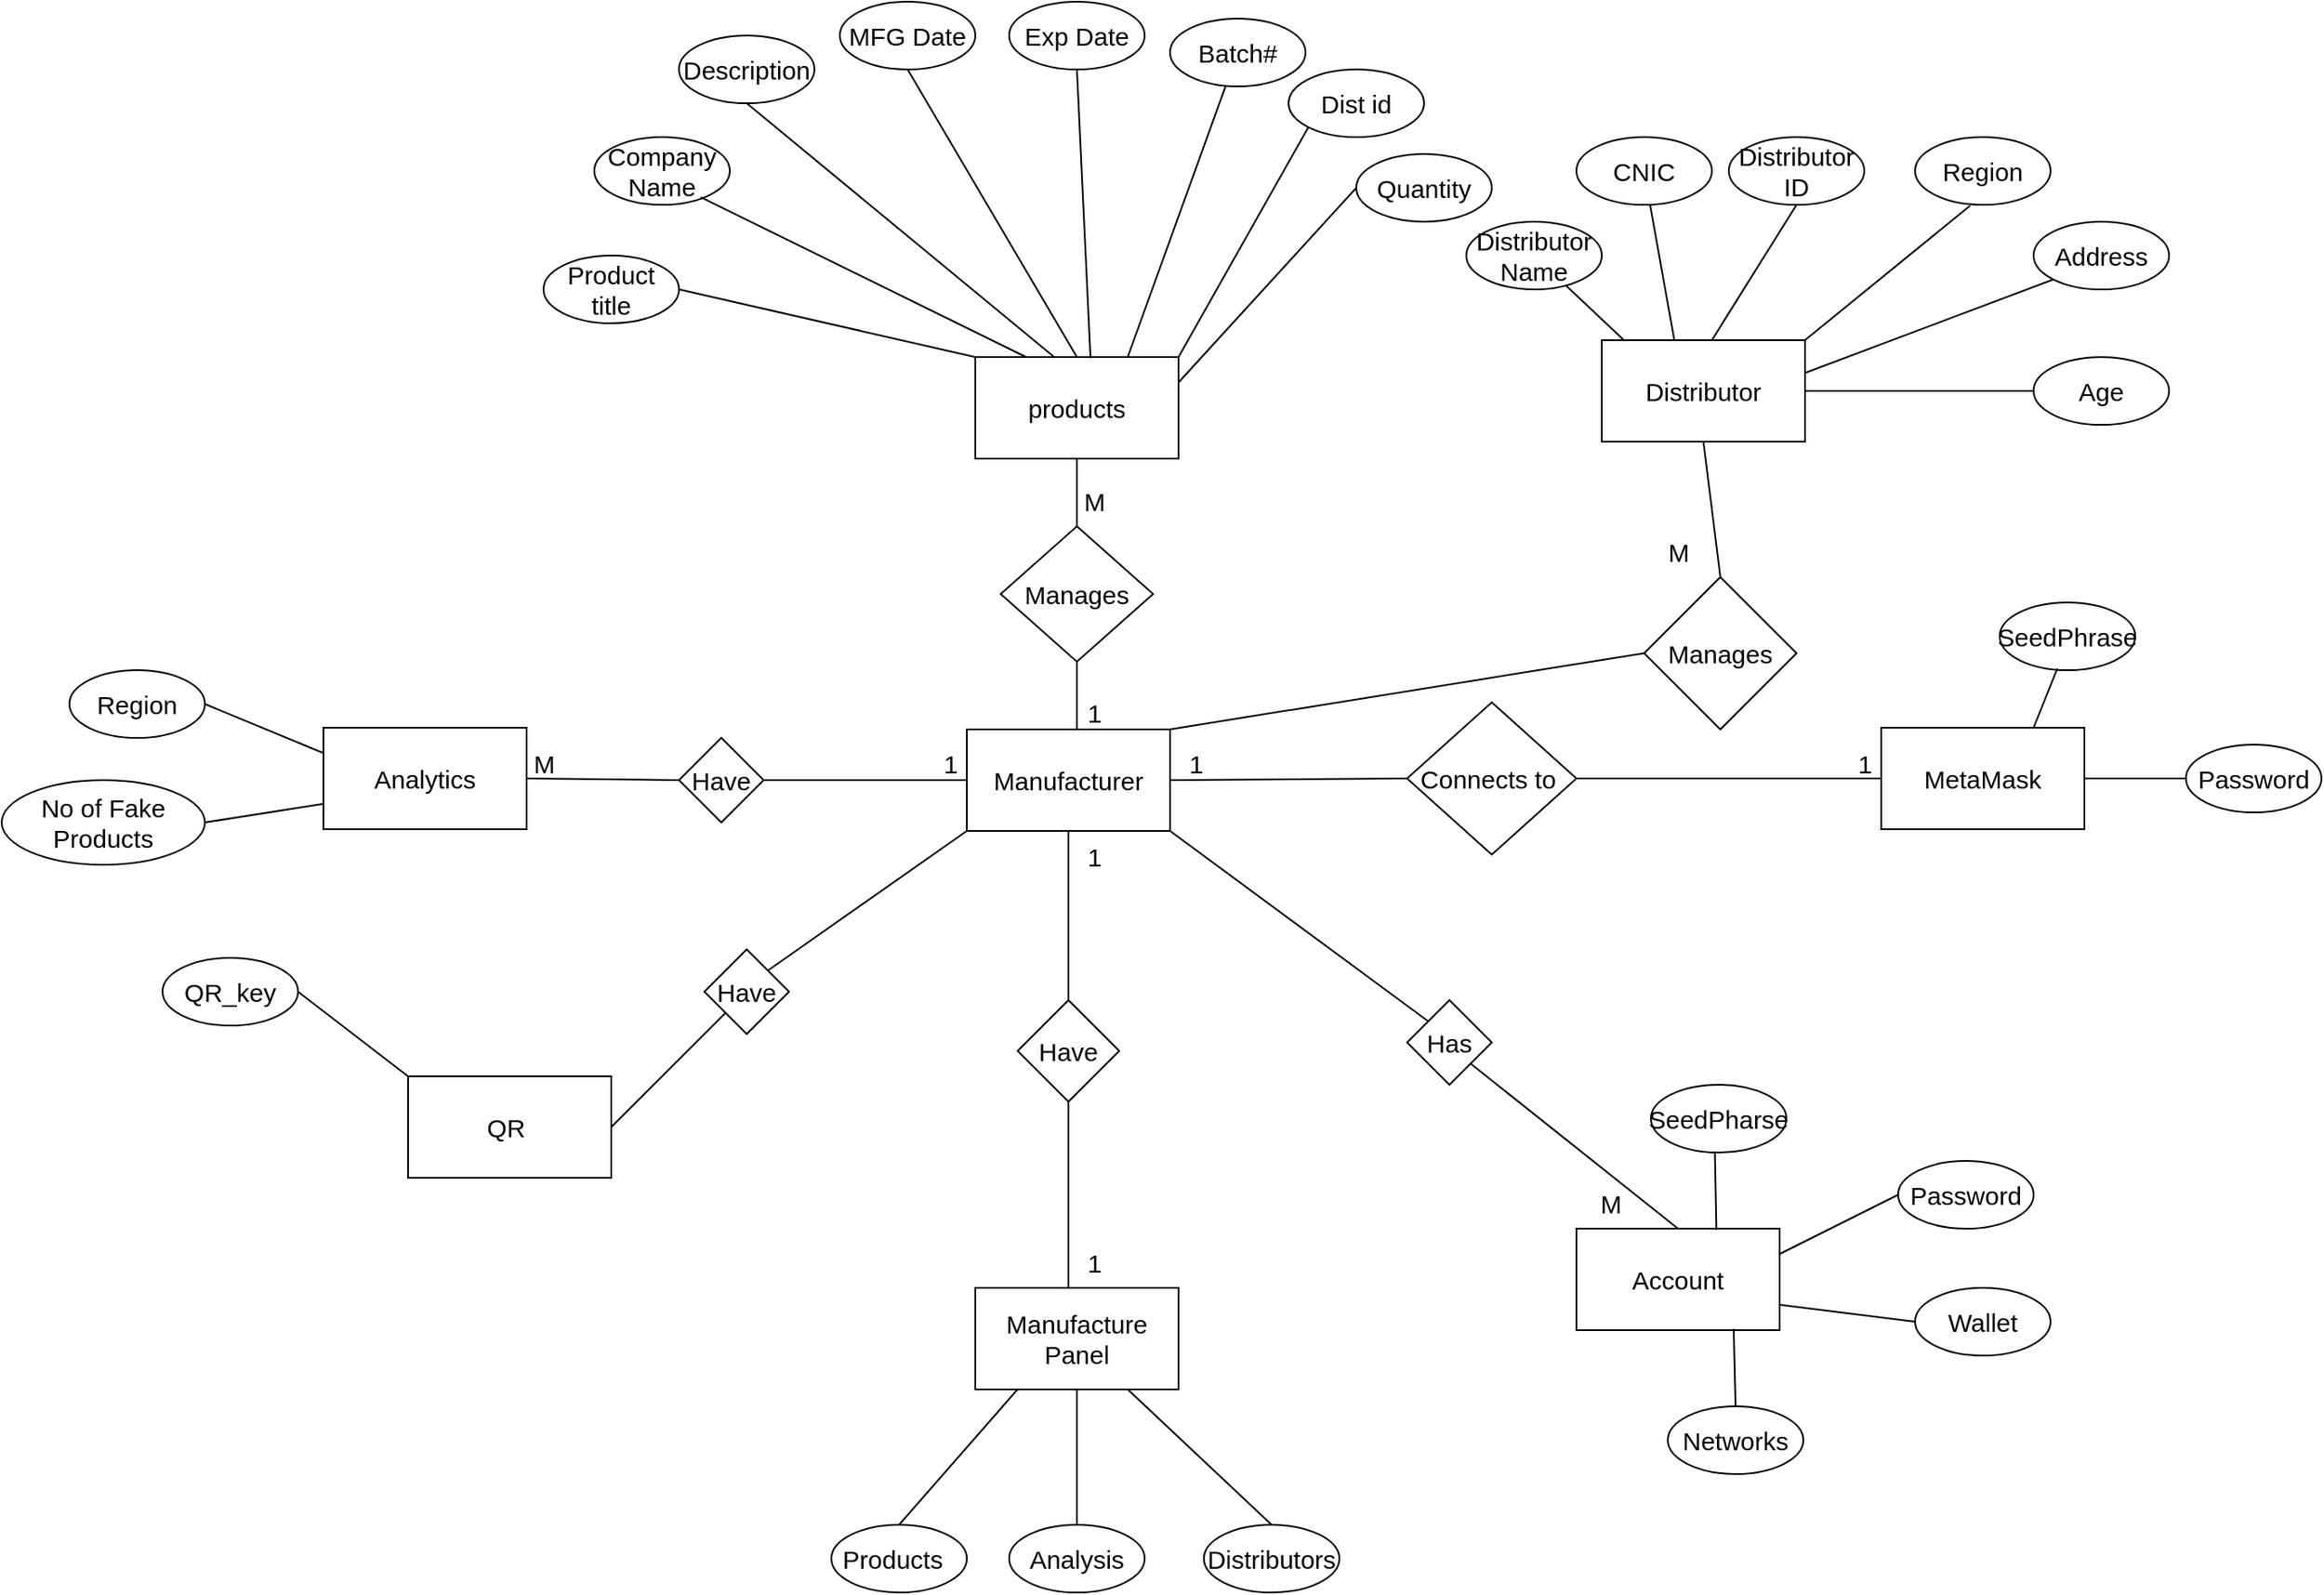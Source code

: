<mxfile version="20.5.3" type="device"><diagram id="oKUej5mBFxYQv7v5lL5x" name="Page-1"><mxGraphModel dx="1935" dy="1591" grid="1" gridSize="10" guides="1" tooltips="1" connect="1" arrows="1" fold="1" page="1" pageScale="1" pageWidth="850" pageHeight="1100" math="0" shadow="0"><root><mxCell id="0"/><mxCell id="1" parent="0"/><mxCell id="fHFBhtQJUvOCX9o-HYFi-1" value="Manufacturer" style="rounded=0;whiteSpace=wrap;html=1;fontSize=15;" parent="1" vertex="1"><mxGeometry x="50" y="100" width="120" height="60" as="geometry"/></mxCell><mxCell id="fHFBhtQJUvOCX9o-HYFi-3" value="MetaMask" style="rounded=0;whiteSpace=wrap;html=1;fontSize=15;" parent="1" vertex="1"><mxGeometry x="590" y="99" width="120" height="60" as="geometry"/></mxCell><mxCell id="fHFBhtQJUvOCX9o-HYFi-7" value="Connects to&amp;nbsp;" style="rhombus;whiteSpace=wrap;html=1;direction=west;fontSize=15;" parent="1" vertex="1"><mxGeometry x="310" y="84" width="100" height="90" as="geometry"/></mxCell><mxCell id="fHFBhtQJUvOCX9o-HYFi-9" value="" style="endArrow=none;html=1;rounded=0;exitX=1;exitY=0.5;exitDx=0;exitDy=0;entryX=1;entryY=0.5;entryDx=0;entryDy=0;fontSize=15;" parent="1" source="fHFBhtQJUvOCX9o-HYFi-1" target="fHFBhtQJUvOCX9o-HYFi-7" edge="1"><mxGeometry width="50" height="50" relative="1" as="geometry"><mxPoint x="210" y="210" as="sourcePoint"/><mxPoint x="260" y="160" as="targetPoint"/></mxGeometry></mxCell><mxCell id="fHFBhtQJUvOCX9o-HYFi-10" value="" style="endArrow=none;html=1;rounded=0;exitX=0;exitY=0.5;exitDx=0;exitDy=0;entryX=0;entryY=0.5;entryDx=0;entryDy=0;fontSize=15;" parent="1" source="fHFBhtQJUvOCX9o-HYFi-7" target="fHFBhtQJUvOCX9o-HYFi-3" edge="1"><mxGeometry width="50" height="50" relative="1" as="geometry"><mxPoint x="450" y="200" as="sourcePoint"/><mxPoint x="500" y="150" as="targetPoint"/></mxGeometry></mxCell><mxCell id="fHFBhtQJUvOCX9o-HYFi-11" value="Manufacture Panel" style="rounded=0;whiteSpace=wrap;html=1;fontSize=15;" parent="1" vertex="1"><mxGeometry x="55" y="430" width="120" height="60" as="geometry"/></mxCell><mxCell id="fHFBhtQJUvOCX9o-HYFi-12" value="Have" style="rhombus;whiteSpace=wrap;html=1;fontSize=15;" parent="1" vertex="1"><mxGeometry x="80" y="260" width="60" height="60" as="geometry"/></mxCell><mxCell id="fHFBhtQJUvOCX9o-HYFi-13" value="" style="endArrow=none;html=1;rounded=0;exitX=0.5;exitY=1;exitDx=0;exitDy=0;exitPerimeter=0;entryX=0.5;entryY=0;entryDx=0;entryDy=0;fontSize=15;" parent="1" source="fHFBhtQJUvOCX9o-HYFi-1" target="fHFBhtQJUvOCX9o-HYFi-12" edge="1"><mxGeometry width="50" height="50" relative="1" as="geometry"><mxPoint x="80" y="270" as="sourcePoint"/><mxPoint x="180" y="270" as="targetPoint"/></mxGeometry></mxCell><mxCell id="fHFBhtQJUvOCX9o-HYFi-15" value="" style="endArrow=none;html=1;rounded=0;exitX=0.5;exitY=1;exitDx=0;exitDy=0;fontSize=15;" parent="1" source="fHFBhtQJUvOCX9o-HYFi-12" edge="1"><mxGeometry width="50" height="50" relative="1" as="geometry"><mxPoint x="105" y="320" as="sourcePoint"/><mxPoint x="110" y="430" as="targetPoint"/></mxGeometry></mxCell><mxCell id="fHFBhtQJUvOCX9o-HYFi-16" value="Analytics" style="rounded=0;whiteSpace=wrap;html=1;fontSize=15;" parent="1" vertex="1"><mxGeometry x="-330" y="99" width="120" height="60" as="geometry"/></mxCell><mxCell id="fHFBhtQJUvOCX9o-HYFi-17" value="products" style="rounded=0;whiteSpace=wrap;html=1;fontSize=15;" parent="1" vertex="1"><mxGeometry x="55" y="-120" width="120" height="60" as="geometry"/></mxCell><mxCell id="fHFBhtQJUvOCX9o-HYFi-19" value="Account" style="rounded=0;whiteSpace=wrap;html=1;fontSize=15;" parent="1" vertex="1"><mxGeometry x="410" y="395" width="120" height="60" as="geometry"/></mxCell><mxCell id="fHFBhtQJUvOCX9o-HYFi-21" value="Have" style="rhombus;whiteSpace=wrap;html=1;fontSize=15;" parent="1" vertex="1"><mxGeometry x="-120" y="105" width="50" height="50" as="geometry"/></mxCell><mxCell id="fHFBhtQJUvOCX9o-HYFi-22" value="Has" style="rhombus;whiteSpace=wrap;html=1;fontSize=15;" parent="1" vertex="1"><mxGeometry x="310" y="260" width="50" height="50" as="geometry"/></mxCell><mxCell id="fHFBhtQJUvOCX9o-HYFi-28" value="" style="endArrow=none;html=1;rounded=0;exitX=1;exitY=1;exitDx=0;exitDy=0;entryX=0;entryY=0;entryDx=0;entryDy=0;fontSize=15;" parent="1" source="fHFBhtQJUvOCX9o-HYFi-1" target="fHFBhtQJUvOCX9o-HYFi-22" edge="1"><mxGeometry width="50" height="50" relative="1" as="geometry"><mxPoint x="580" y="380" as="sourcePoint"/><mxPoint x="630" y="330" as="targetPoint"/></mxGeometry></mxCell><mxCell id="fHFBhtQJUvOCX9o-HYFi-29" value="" style="endArrow=none;html=1;rounded=0;entryX=0;entryY=0.5;entryDx=0;entryDy=0;exitX=1;exitY=0.5;exitDx=0;exitDy=0;fontSize=15;" parent="1" source="fHFBhtQJUvOCX9o-HYFi-16" target="fHFBhtQJUvOCX9o-HYFi-21" edge="1"><mxGeometry width="50" height="50" relative="1" as="geometry"><mxPoint x="40" y="530" as="sourcePoint"/><mxPoint x="90" y="480" as="targetPoint"/></mxGeometry></mxCell><mxCell id="fHFBhtQJUvOCX9o-HYFi-64" value="" style="endArrow=none;html=1;rounded=0;entryX=0;entryY=0.5;entryDx=0;entryDy=0;exitX=1;exitY=0.5;exitDx=0;exitDy=0;fontSize=15;" parent="1" source="fHFBhtQJUvOCX9o-HYFi-21" target="fHFBhtQJUvOCX9o-HYFi-1" edge="1"><mxGeometry width="50" height="50" relative="1" as="geometry"><mxPoint x="-70" y="140" as="sourcePoint"/><mxPoint x="130" y="200" as="targetPoint"/></mxGeometry></mxCell><mxCell id="fHFBhtQJUvOCX9o-HYFi-65" value="Manages" style="rhombus;whiteSpace=wrap;html=1;fontSize=15;" parent="1" vertex="1"><mxGeometry x="70" y="-20" width="90" height="80" as="geometry"/></mxCell><mxCell id="fHFBhtQJUvOCX9o-HYFi-66" value="" style="endArrow=none;html=1;rounded=0;entryX=0.5;entryY=1;entryDx=0;entryDy=0;fontSize=15;" parent="1" target="fHFBhtQJUvOCX9o-HYFi-65" edge="1"><mxGeometry width="50" height="50" relative="1" as="geometry"><mxPoint x="115" y="100" as="sourcePoint"/><mxPoint x="150" y="60" as="targetPoint"/></mxGeometry></mxCell><mxCell id="fHFBhtQJUvOCX9o-HYFi-67" value="" style="endArrow=none;html=1;rounded=0;exitX=0.5;exitY=0;exitDx=0;exitDy=0;entryX=0.5;entryY=1;entryDx=0;entryDy=0;fontSize=15;" parent="1" source="fHFBhtQJUvOCX9o-HYFi-65" target="fHFBhtQJUvOCX9o-HYFi-17" edge="1"><mxGeometry width="50" height="50" relative="1" as="geometry"><mxPoint x="210" y="-30" as="sourcePoint"/><mxPoint x="260" y="-80" as="targetPoint"/></mxGeometry></mxCell><mxCell id="fHFBhtQJUvOCX9o-HYFi-68" value="Distributor" style="rounded=0;whiteSpace=wrap;html=1;fontSize=15;" parent="1" vertex="1"><mxGeometry x="425" y="-130" width="120" height="60" as="geometry"/></mxCell><mxCell id="fHFBhtQJUvOCX9o-HYFi-69" value="Manages" style="rhombus;whiteSpace=wrap;html=1;fontSize=15;" parent="1" vertex="1"><mxGeometry x="450" y="10" width="90" height="90" as="geometry"/></mxCell><mxCell id="fHFBhtQJUvOCX9o-HYFi-70" value="" style="endArrow=none;html=1;rounded=0;exitX=1;exitY=0;exitDx=0;exitDy=0;entryX=0;entryY=0.5;entryDx=0;entryDy=0;fontSize=15;" parent="1" source="fHFBhtQJUvOCX9o-HYFi-1" target="fHFBhtQJUvOCX9o-HYFi-69" edge="1"><mxGeometry width="50" height="50" relative="1" as="geometry"><mxPoint x="190" y="90" as="sourcePoint"/><mxPoint x="240" y="40" as="targetPoint"/></mxGeometry></mxCell><mxCell id="fHFBhtQJUvOCX9o-HYFi-71" value="" style="endArrow=none;html=1;rounded=0;exitX=0.5;exitY=0;exitDx=0;exitDy=0;entryX=0.5;entryY=1;entryDx=0;entryDy=0;fontSize=15;" parent="1" source="fHFBhtQJUvOCX9o-HYFi-69" target="fHFBhtQJUvOCX9o-HYFi-68" edge="1"><mxGeometry width="50" height="50" relative="1" as="geometry"><mxPoint x="280" as="sourcePoint"/><mxPoint x="425" y="-60" as="targetPoint"/></mxGeometry></mxCell><mxCell id="fHFBhtQJUvOCX9o-HYFi-72" value="" style="endArrow=none;html=1;rounded=0;exitX=1;exitY=1;exitDx=0;exitDy=0;entryX=0.5;entryY=0;entryDx=0;entryDy=0;fontSize=15;" parent="1" source="fHFBhtQJUvOCX9o-HYFi-22" target="fHFBhtQJUvOCX9o-HYFi-19" edge="1"><mxGeometry width="50" height="50" relative="1" as="geometry"><mxPoint x="470" y="330" as="sourcePoint"/><mxPoint x="520" y="280" as="targetPoint"/></mxGeometry></mxCell><mxCell id="fHFBhtQJUvOCX9o-HYFi-85" value="Product title" style="ellipse;whiteSpace=wrap;html=1;fontSize=15;" parent="1" vertex="1"><mxGeometry x="-200" y="-180" width="80" height="40" as="geometry"/></mxCell><mxCell id="fHFBhtQJUvOCX9o-HYFi-91" value="Company Name" style="ellipse;whiteSpace=wrap;html=1;fontSize=15;" parent="1" vertex="1"><mxGeometry x="-170" y="-250" width="80" height="40" as="geometry"/></mxCell><mxCell id="fHFBhtQJUvOCX9o-HYFi-92" value="Description" style="ellipse;whiteSpace=wrap;html=1;fontSize=15;" parent="1" vertex="1"><mxGeometry x="-120" y="-310" width="80" height="40" as="geometry"/></mxCell><mxCell id="fHFBhtQJUvOCX9o-HYFi-93" value="MFG Date" style="ellipse;whiteSpace=wrap;html=1;fontSize=15;" parent="1" vertex="1"><mxGeometry x="-25" y="-330" width="80" height="40" as="geometry"/></mxCell><mxCell id="fHFBhtQJUvOCX9o-HYFi-94" value="Exp Date" style="ellipse;whiteSpace=wrap;html=1;fontSize=15;" parent="1" vertex="1"><mxGeometry x="75" y="-330" width="80" height="40" as="geometry"/></mxCell><mxCell id="fHFBhtQJUvOCX9o-HYFi-95" value="Batch#" style="ellipse;whiteSpace=wrap;html=1;fontSize=15;" parent="1" vertex="1"><mxGeometry x="170" y="-320" width="80" height="40" as="geometry"/></mxCell><mxCell id="fHFBhtQJUvOCX9o-HYFi-97" value="" style="endArrow=none;html=1;rounded=0;exitX=0;exitY=0;exitDx=0;exitDy=0;entryX=1;entryY=0.5;entryDx=0;entryDy=0;fontSize=15;" parent="1" source="fHFBhtQJUvOCX9o-HYFi-17" target="fHFBhtQJUvOCX9o-HYFi-85" edge="1"><mxGeometry width="50" height="50" relative="1" as="geometry"><mxPoint x="50" y="-140" as="sourcePoint"/><mxPoint x="100" y="-190" as="targetPoint"/></mxGeometry></mxCell><mxCell id="fHFBhtQJUvOCX9o-HYFi-98" value="" style="endArrow=none;html=1;rounded=0;exitX=0.25;exitY=0;exitDx=0;exitDy=0;entryX=0.786;entryY=0.889;entryDx=0;entryDy=0;entryPerimeter=0;fontSize=15;" parent="1" source="fHFBhtQJUvOCX9o-HYFi-17" target="fHFBhtQJUvOCX9o-HYFi-91" edge="1"><mxGeometry width="50" height="50" relative="1" as="geometry"><mxPoint x="120" y="-140" as="sourcePoint"/><mxPoint x="170" y="-190" as="targetPoint"/></mxGeometry></mxCell><mxCell id="fHFBhtQJUvOCX9o-HYFi-99" value="" style="endArrow=none;html=1;rounded=0;exitX=0.391;exitY=0.005;exitDx=0;exitDy=0;exitPerimeter=0;entryX=0.5;entryY=1;entryDx=0;entryDy=0;fontSize=15;" parent="1" source="fHFBhtQJUvOCX9o-HYFi-17" target="fHFBhtQJUvOCX9o-HYFi-92" edge="1"><mxGeometry width="50" height="50" relative="1" as="geometry"><mxPoint x="140" y="-170" as="sourcePoint"/><mxPoint x="190" y="-220" as="targetPoint"/></mxGeometry></mxCell><mxCell id="fHFBhtQJUvOCX9o-HYFi-100" value="" style="endArrow=none;html=1;rounded=0;exitX=0.5;exitY=0;exitDx=0;exitDy=0;entryX=0.5;entryY=1;entryDx=0;entryDy=0;fontSize=15;" parent="1" source="fHFBhtQJUvOCX9o-HYFi-17" target="fHFBhtQJUvOCX9o-HYFi-93" edge="1"><mxGeometry width="50" height="50" relative="1" as="geometry"><mxPoint x="120" y="-180" as="sourcePoint"/><mxPoint x="170" y="-230" as="targetPoint"/></mxGeometry></mxCell><mxCell id="fHFBhtQJUvOCX9o-HYFi-101" value="" style="endArrow=none;html=1;rounded=0;entryX=0.5;entryY=1;entryDx=0;entryDy=0;exitX=0.567;exitY=0.011;exitDx=0;exitDy=0;exitPerimeter=0;fontSize=15;" parent="1" source="fHFBhtQJUvOCX9o-HYFi-17" target="fHFBhtQJUvOCX9o-HYFi-94" edge="1"><mxGeometry width="50" height="50" relative="1" as="geometry"><mxPoint x="150" y="-150" as="sourcePoint"/><mxPoint x="200" y="-200" as="targetPoint"/></mxGeometry></mxCell><mxCell id="fHFBhtQJUvOCX9o-HYFi-102" value="" style="endArrow=none;html=1;rounded=0;exitX=0.75;exitY=0;exitDx=0;exitDy=0;fontSize=15;" parent="1" source="fHFBhtQJUvOCX9o-HYFi-17" target="fHFBhtQJUvOCX9o-HYFi-95" edge="1"><mxGeometry width="50" height="50" relative="1" as="geometry"><mxPoint x="230" y="-150" as="sourcePoint"/><mxPoint x="280" y="-200" as="targetPoint"/></mxGeometry></mxCell><mxCell id="fHFBhtQJUvOCX9o-HYFi-103" value="Quantity" style="ellipse;whiteSpace=wrap;html=1;fontSize=15;" parent="1" vertex="1"><mxGeometry x="280" y="-240" width="80" height="40" as="geometry"/></mxCell><mxCell id="fHFBhtQJUvOCX9o-HYFi-104" value="Dist id" style="ellipse;whiteSpace=wrap;html=1;fontSize=15;" parent="1" vertex="1"><mxGeometry x="240" y="-290" width="80" height="40" as="geometry"/></mxCell><mxCell id="fHFBhtQJUvOCX9o-HYFi-105" value="" style="endArrow=none;html=1;rounded=0;exitX=1;exitY=0.25;exitDx=0;exitDy=0;entryX=0;entryY=0.5;entryDx=0;entryDy=0;fontSize=15;" parent="1" source="fHFBhtQJUvOCX9o-HYFi-17" target="fHFBhtQJUvOCX9o-HYFi-103" edge="1"><mxGeometry width="50" height="50" relative="1" as="geometry"><mxPoint x="210" y="-60" as="sourcePoint"/><mxPoint x="260" y="-110" as="targetPoint"/></mxGeometry></mxCell><mxCell id="fHFBhtQJUvOCX9o-HYFi-106" value="" style="endArrow=none;html=1;rounded=0;entryX=1;entryY=0;entryDx=0;entryDy=0;exitX=0;exitY=1;exitDx=0;exitDy=0;fontSize=15;" parent="1" source="fHFBhtQJUvOCX9o-HYFi-104" target="fHFBhtQJUvOCX9o-HYFi-17" edge="1"><mxGeometry width="50" height="50" relative="1" as="geometry"><mxPoint x="200" y="-110" as="sourcePoint"/><mxPoint x="250" y="-160" as="targetPoint"/></mxGeometry></mxCell><mxCell id="fHFBhtQJUvOCX9o-HYFi-107" value="Age" style="ellipse;whiteSpace=wrap;html=1;fontSize=15;" parent="1" vertex="1"><mxGeometry x="680" y="-120" width="80" height="40" as="geometry"/></mxCell><mxCell id="fHFBhtQJUvOCX9o-HYFi-108" value="Distributor ID" style="ellipse;whiteSpace=wrap;html=1;fontSize=15;" parent="1" vertex="1"><mxGeometry x="500" y="-250" width="80" height="40" as="geometry"/></mxCell><mxCell id="fHFBhtQJUvOCX9o-HYFi-109" value="Address" style="ellipse;whiteSpace=wrap;html=1;fontSize=15;" parent="1" vertex="1"><mxGeometry x="680" y="-200" width="80" height="40" as="geometry"/></mxCell><mxCell id="fHFBhtQJUvOCX9o-HYFi-110" value="Distributor Name" style="ellipse;whiteSpace=wrap;html=1;fontSize=15;" parent="1" vertex="1"><mxGeometry x="345" y="-200" width="80" height="40" as="geometry"/></mxCell><mxCell id="fHFBhtQJUvOCX9o-HYFi-111" value="Region" style="ellipse;whiteSpace=wrap;html=1;fontSize=15;" parent="1" vertex="1"><mxGeometry x="610" y="-250" width="80" height="40" as="geometry"/></mxCell><mxCell id="fHFBhtQJUvOCX9o-HYFi-112" value="CNIC" style="ellipse;whiteSpace=wrap;html=1;fontSize=15;" parent="1" vertex="1"><mxGeometry x="410" y="-250" width="80" height="40" as="geometry"/></mxCell><mxCell id="fHFBhtQJUvOCX9o-HYFi-114" value="" style="endArrow=none;html=1;rounded=0;exitX=1;exitY=0.5;exitDx=0;exitDy=0;entryX=0;entryY=0.5;entryDx=0;entryDy=0;fontSize=15;" parent="1" source="fHFBhtQJUvOCX9o-HYFi-68" target="fHFBhtQJUvOCX9o-HYFi-107" edge="1"><mxGeometry width="50" height="50" relative="1" as="geometry"><mxPoint x="600" y="-80" as="sourcePoint"/><mxPoint x="650" y="-130" as="targetPoint"/></mxGeometry></mxCell><mxCell id="fHFBhtQJUvOCX9o-HYFi-115" value="" style="endArrow=none;html=1;rounded=0;entryX=0;entryY=1;entryDx=0;entryDy=0;exitX=1;exitY=0.323;exitDx=0;exitDy=0;exitPerimeter=0;fontSize=15;" parent="1" source="fHFBhtQJUvOCX9o-HYFi-68" target="fHFBhtQJUvOCX9o-HYFi-109" edge="1"><mxGeometry width="50" height="50" relative="1" as="geometry"><mxPoint x="550" y="-110" as="sourcePoint"/><mxPoint x="610" y="-140" as="targetPoint"/></mxGeometry></mxCell><mxCell id="fHFBhtQJUvOCX9o-HYFi-116" value="" style="endArrow=none;html=1;rounded=0;exitX=1;exitY=0;exitDx=0;exitDy=0;entryX=0.407;entryY=1.012;entryDx=0;entryDy=0;entryPerimeter=0;fontSize=15;" parent="1" source="fHFBhtQJUvOCX9o-HYFi-68" target="fHFBhtQJUvOCX9o-HYFi-111" edge="1"><mxGeometry width="50" height="50" relative="1" as="geometry"><mxPoint x="560" y="-130" as="sourcePoint"/><mxPoint x="610" y="-180" as="targetPoint"/></mxGeometry></mxCell><mxCell id="fHFBhtQJUvOCX9o-HYFi-117" value="" style="endArrow=none;html=1;rounded=0;entryX=0.5;entryY=1;entryDx=0;entryDy=0;fontSize=15;" parent="1" target="fHFBhtQJUvOCX9o-HYFi-108" edge="1"><mxGeometry width="50" height="50" relative="1" as="geometry"><mxPoint x="490" y="-130" as="sourcePoint"/><mxPoint x="540" y="-180" as="targetPoint"/></mxGeometry></mxCell><mxCell id="fHFBhtQJUvOCX9o-HYFi-118" value="" style="endArrow=none;html=1;rounded=0;exitX=0.357;exitY=0.002;exitDx=0;exitDy=0;exitPerimeter=0;fontSize=15;" parent="1" source="fHFBhtQJUvOCX9o-HYFi-68" target="fHFBhtQJUvOCX9o-HYFi-112" edge="1"><mxGeometry width="50" height="50" relative="1" as="geometry"><mxPoint x="470" y="-150" as="sourcePoint"/><mxPoint x="520" y="-200" as="targetPoint"/></mxGeometry></mxCell><mxCell id="fHFBhtQJUvOCX9o-HYFi-119" value="" style="endArrow=none;html=1;rounded=0;exitX=0.111;exitY=0.005;exitDx=0;exitDy=0;exitPerimeter=0;fontSize=15;" parent="1" source="fHFBhtQJUvOCX9o-HYFi-68" target="fHFBhtQJUvOCX9o-HYFi-110" edge="1"><mxGeometry width="50" height="50" relative="1" as="geometry"><mxPoint x="430" y="-110" as="sourcePoint"/><mxPoint x="480" y="-160" as="targetPoint"/></mxGeometry></mxCell><mxCell id="fHFBhtQJUvOCX9o-HYFi-121" value="Password" style="ellipse;whiteSpace=wrap;html=1;fontSize=15;" parent="1" vertex="1"><mxGeometry x="770" y="109" width="80" height="40" as="geometry"/></mxCell><mxCell id="fHFBhtQJUvOCX9o-HYFi-122" value="SeedPhrase" style="ellipse;whiteSpace=wrap;html=1;fontSize=15;" parent="1" vertex="1"><mxGeometry x="660" y="25" width="80" height="40" as="geometry"/></mxCell><mxCell id="fHFBhtQJUvOCX9o-HYFi-123" value="" style="endArrow=none;html=1;rounded=0;exitX=1;exitY=0.5;exitDx=0;exitDy=0;entryX=0;entryY=0.5;entryDx=0;entryDy=0;fontSize=15;" parent="1" source="fHFBhtQJUvOCX9o-HYFi-3" target="fHFBhtQJUvOCX9o-HYFi-121" edge="1"><mxGeometry width="50" height="50" relative="1" as="geometry"><mxPoint x="790" y="250" as="sourcePoint"/><mxPoint x="840" y="200" as="targetPoint"/></mxGeometry></mxCell><mxCell id="fHFBhtQJUvOCX9o-HYFi-124" value="" style="endArrow=none;html=1;rounded=0;exitX=0.75;exitY=0;exitDx=0;exitDy=0;entryX=0.425;entryY=0.976;entryDx=0;entryDy=0;entryPerimeter=0;fontSize=15;" parent="1" source="fHFBhtQJUvOCX9o-HYFi-3" target="fHFBhtQJUvOCX9o-HYFi-122" edge="1"><mxGeometry width="50" height="50" relative="1" as="geometry"><mxPoint x="730" y="120" as="sourcePoint"/><mxPoint x="690" y="60" as="targetPoint"/></mxGeometry></mxCell><mxCell id="fHFBhtQJUvOCX9o-HYFi-125" value="Networks" style="ellipse;whiteSpace=wrap;html=1;fontSize=15;" parent="1" vertex="1"><mxGeometry x="464" y="500" width="80" height="40" as="geometry"/></mxCell><mxCell id="fHFBhtQJUvOCX9o-HYFi-126" value="Wallet" style="ellipse;whiteSpace=wrap;html=1;fontSize=15;" parent="1" vertex="1"><mxGeometry x="610" y="430" width="80" height="40" as="geometry"/></mxCell><mxCell id="fHFBhtQJUvOCX9o-HYFi-127" value="Password" style="ellipse;whiteSpace=wrap;html=1;fontSize=15;" parent="1" vertex="1"><mxGeometry x="600" y="355" width="80" height="40" as="geometry"/></mxCell><mxCell id="fHFBhtQJUvOCX9o-HYFi-128" value="SeedPharse" style="ellipse;whiteSpace=wrap;html=1;fontSize=15;" parent="1" vertex="1"><mxGeometry x="454" y="310" width="80" height="40" as="geometry"/></mxCell><mxCell id="fHFBhtQJUvOCX9o-HYFi-129" value="" style="endArrow=none;html=1;rounded=0;exitX=1;exitY=0.75;exitDx=0;exitDy=0;entryX=0;entryY=0.5;entryDx=0;entryDy=0;fontSize=15;" parent="1" source="fHFBhtQJUvOCX9o-HYFi-19" target="fHFBhtQJUvOCX9o-HYFi-126" edge="1"><mxGeometry width="50" height="50" relative="1" as="geometry"><mxPoint x="550" y="500" as="sourcePoint"/><mxPoint x="600" y="450" as="targetPoint"/></mxGeometry></mxCell><mxCell id="fHFBhtQJUvOCX9o-HYFi-130" value="" style="endArrow=none;html=1;rounded=0;exitX=1;exitY=0.25;exitDx=0;exitDy=0;entryX=0;entryY=0.5;entryDx=0;entryDy=0;fontSize=15;" parent="1" source="fHFBhtQJUvOCX9o-HYFi-19" target="fHFBhtQJUvOCX9o-HYFi-127" edge="1"><mxGeometry width="50" height="50" relative="1" as="geometry"><mxPoint x="550" y="430" as="sourcePoint"/><mxPoint x="600" y="380" as="targetPoint"/></mxGeometry></mxCell><mxCell id="fHFBhtQJUvOCX9o-HYFi-131" value="" style="endArrow=none;html=1;rounded=0;entryX=0.472;entryY=0.984;entryDx=0;entryDy=0;entryPerimeter=0;exitX=0.689;exitY=0.012;exitDx=0;exitDy=0;exitPerimeter=0;fontSize=15;" parent="1" source="fHFBhtQJUvOCX9o-HYFi-19" target="fHFBhtQJUvOCX9o-HYFi-128" edge="1"><mxGeometry width="50" height="50" relative="1" as="geometry"><mxPoint x="460" y="420" as="sourcePoint"/><mxPoint x="510" y="370" as="targetPoint"/></mxGeometry></mxCell><mxCell id="fHFBhtQJUvOCX9o-HYFi-132" value="" style="endArrow=none;html=1;rounded=0;entryX=0.774;entryY=0.987;entryDx=0;entryDy=0;entryPerimeter=0;exitX=0.5;exitY=0;exitDx=0;exitDy=0;fontSize=15;" parent="1" source="fHFBhtQJUvOCX9o-HYFi-125" target="fHFBhtQJUvOCX9o-HYFi-19" edge="1"><mxGeometry width="50" height="50" relative="1" as="geometry"><mxPoint x="450" y="520" as="sourcePoint"/><mxPoint x="500" y="470" as="targetPoint"/></mxGeometry></mxCell><mxCell id="fHFBhtQJUvOCX9o-HYFi-134" value="No of Fake Products" style="ellipse;whiteSpace=wrap;html=1;fontSize=15;" parent="1" vertex="1"><mxGeometry x="-520" y="130" width="120" height="50" as="geometry"/></mxCell><mxCell id="fHFBhtQJUvOCX9o-HYFi-136" value="Region" style="ellipse;whiteSpace=wrap;html=1;fontSize=15;" parent="1" vertex="1"><mxGeometry x="-480" y="65" width="80" height="40" as="geometry"/></mxCell><mxCell id="fHFBhtQJUvOCX9o-HYFi-138" value="" style="endArrow=none;html=1;rounded=0;exitX=1;exitY=0.5;exitDx=0;exitDy=0;entryX=0;entryY=0.75;entryDx=0;entryDy=0;fontSize=15;" parent="1" source="fHFBhtQJUvOCX9o-HYFi-134" target="fHFBhtQJUvOCX9o-HYFi-16" edge="1"><mxGeometry width="50" height="50" relative="1" as="geometry"><mxPoint x="-240" y="260" as="sourcePoint"/><mxPoint x="-190" y="210" as="targetPoint"/></mxGeometry></mxCell><mxCell id="fHFBhtQJUvOCX9o-HYFi-139" value="" style="endArrow=none;html=1;rounded=0;exitX=0;exitY=0.25;exitDx=0;exitDy=0;entryX=1;entryY=0.5;entryDx=0;entryDy=0;fontSize=15;" parent="1" source="fHFBhtQJUvOCX9o-HYFi-16" target="fHFBhtQJUvOCX9o-HYFi-136" edge="1"><mxGeometry width="50" height="50" relative="1" as="geometry"><mxPoint x="-370" y="80" as="sourcePoint"/><mxPoint x="-320" y="30" as="targetPoint"/></mxGeometry></mxCell><mxCell id="fHFBhtQJUvOCX9o-HYFi-141" value="Distributors" style="ellipse;whiteSpace=wrap;html=1;fontSize=15;" parent="1" vertex="1"><mxGeometry x="190" y="570" width="80" height="40" as="geometry"/></mxCell><mxCell id="fHFBhtQJUvOCX9o-HYFi-142" value="Analysis" style="ellipse;whiteSpace=wrap;html=1;fontSize=15;" parent="1" vertex="1"><mxGeometry x="75" y="570" width="80" height="40" as="geometry"/></mxCell><mxCell id="fHFBhtQJUvOCX9o-HYFi-143" value="Products&lt;span style=&quot;white-space: pre; font-size: 15px;&quot;&gt;&#9;&lt;/span&gt;" style="ellipse;whiteSpace=wrap;html=1;fontSize=15;" parent="1" vertex="1"><mxGeometry x="-30" y="570" width="80" height="40" as="geometry"/></mxCell><mxCell id="fHFBhtQJUvOCX9o-HYFi-144" value="" style="endArrow=none;html=1;rounded=0;entryX=0.208;entryY=1;entryDx=0;entryDy=0;entryPerimeter=0;exitX=0.5;exitY=0;exitDx=0;exitDy=0;fontSize=15;" parent="1" source="fHFBhtQJUvOCX9o-HYFi-143" target="fHFBhtQJUvOCX9o-HYFi-11" edge="1"><mxGeometry width="50" height="50" relative="1" as="geometry"><mxPoint x="30" y="570" as="sourcePoint"/><mxPoint x="80" y="520" as="targetPoint"/></mxGeometry></mxCell><mxCell id="fHFBhtQJUvOCX9o-HYFi-145" value="" style="endArrow=none;html=1;rounded=0;exitX=0.5;exitY=0;exitDx=0;exitDy=0;entryX=0.5;entryY=1;entryDx=0;entryDy=0;fontSize=15;" parent="1" source="fHFBhtQJUvOCX9o-HYFi-142" target="fHFBhtQJUvOCX9o-HYFi-11" edge="1"><mxGeometry width="50" height="50" relative="1" as="geometry"><mxPoint x="110" y="570" as="sourcePoint"/><mxPoint x="160" y="520" as="targetPoint"/></mxGeometry></mxCell><mxCell id="fHFBhtQJUvOCX9o-HYFi-146" value="" style="endArrow=none;html=1;rounded=0;exitX=0.75;exitY=1;exitDx=0;exitDy=0;entryX=0.5;entryY=0;entryDx=0;entryDy=0;fontSize=15;" parent="1" source="fHFBhtQJUvOCX9o-HYFi-11" target="fHFBhtQJUvOCX9o-HYFi-141" edge="1"><mxGeometry width="50" height="50" relative="1" as="geometry"><mxPoint x="210" y="530" as="sourcePoint"/><mxPoint x="260" y="480" as="targetPoint"/></mxGeometry></mxCell><mxCell id="fHFBhtQJUvOCX9o-HYFi-147" value="1" style="text;html=1;align=center;verticalAlign=middle;resizable=0;points=[];autosize=1;strokeColor=none;fillColor=none;fontSize=15;" parent="1" vertex="1"><mxGeometry x="110" y="75" width="30" height="30" as="geometry"/></mxCell><mxCell id="fHFBhtQJUvOCX9o-HYFi-148" value="M" style="text;html=1;align=center;verticalAlign=middle;resizable=0;points=[];autosize=1;strokeColor=none;fillColor=none;fontSize=15;" parent="1" vertex="1"><mxGeometry x="105" y="-50" width="40" height="30" as="geometry"/></mxCell><mxCell id="fHFBhtQJUvOCX9o-HYFi-149" value="M" style="text;html=1;align=center;verticalAlign=middle;resizable=0;points=[];autosize=1;strokeColor=none;fillColor=none;fontSize=15;" parent="1" vertex="1"><mxGeometry x="450" y="-20" width="40" height="30" as="geometry"/></mxCell><mxCell id="fHFBhtQJUvOCX9o-HYFi-150" value="1" style="text;html=1;align=center;verticalAlign=middle;resizable=0;points=[];autosize=1;strokeColor=none;fillColor=none;fontSize=15;" parent="1" vertex="1"><mxGeometry x="565" y="105" width="30" height="30" as="geometry"/></mxCell><mxCell id="fHFBhtQJUvOCX9o-HYFi-151" value="1" style="text;html=1;align=center;verticalAlign=middle;resizable=0;points=[];autosize=1;strokeColor=none;fillColor=none;fontSize=15;" parent="1" vertex="1"><mxGeometry x="170" y="105" width="30" height="30" as="geometry"/></mxCell><mxCell id="fHFBhtQJUvOCX9o-HYFi-152" value="M" style="text;html=1;align=center;verticalAlign=middle;resizable=0;points=[];autosize=1;strokeColor=none;fillColor=none;fontSize=15;" parent="1" vertex="1"><mxGeometry x="-220" y="105" width="40" height="30" as="geometry"/></mxCell><mxCell id="fHFBhtQJUvOCX9o-HYFi-153" value="1" style="text;html=1;align=center;verticalAlign=middle;resizable=0;points=[];autosize=1;strokeColor=none;fillColor=none;fontSize=15;" parent="1" vertex="1"><mxGeometry x="25" y="105" width="30" height="30" as="geometry"/></mxCell><mxCell id="fHFBhtQJUvOCX9o-HYFi-154" value="1" style="text;html=1;align=center;verticalAlign=middle;resizable=0;points=[];autosize=1;strokeColor=none;fillColor=none;fontSize=15;" parent="1" vertex="1"><mxGeometry x="110" y="400" width="30" height="30" as="geometry"/></mxCell><mxCell id="fHFBhtQJUvOCX9o-HYFi-155" value="1" style="text;html=1;align=center;verticalAlign=middle;resizable=0;points=[];autosize=1;strokeColor=none;fillColor=none;fontSize=15;" parent="1" vertex="1"><mxGeometry x="110" y="160" width="30" height="30" as="geometry"/></mxCell><mxCell id="fHFBhtQJUvOCX9o-HYFi-156" value="M" style="text;html=1;align=center;verticalAlign=middle;resizable=0;points=[];autosize=1;strokeColor=none;fillColor=none;fontSize=15;" parent="1" vertex="1"><mxGeometry x="410" y="365" width="40" height="30" as="geometry"/></mxCell><mxCell id="hf3xwRmpDJMs6ogr56HW-1" value="QR&amp;nbsp;" style="rounded=0;whiteSpace=wrap;html=1;fontSize=15;" vertex="1" parent="1"><mxGeometry x="-280" y="305" width="120" height="60" as="geometry"/></mxCell><mxCell id="hf3xwRmpDJMs6ogr56HW-3" value="QR_key" style="ellipse;whiteSpace=wrap;html=1;fontSize=15;" vertex="1" parent="1"><mxGeometry x="-425" y="235" width="80" height="40" as="geometry"/></mxCell><mxCell id="hf3xwRmpDJMs6ogr56HW-9" value="Have" style="rhombus;whiteSpace=wrap;html=1;fontSize=15;" vertex="1" parent="1"><mxGeometry x="-105" y="230" width="50" height="50" as="geometry"/></mxCell><mxCell id="hf3xwRmpDJMs6ogr56HW-10" value="" style="endArrow=none;html=1;rounded=0;entryX=0;entryY=1;entryDx=0;entryDy=0;exitX=1;exitY=0;exitDx=0;exitDy=0;fontSize=15;" edge="1" parent="1" source="hf3xwRmpDJMs6ogr56HW-9" target="fHFBhtQJUvOCX9o-HYFi-1"><mxGeometry width="50" height="50" relative="1" as="geometry"><mxPoint x="-20" y="240" as="sourcePoint"/><mxPoint x="30" y="190" as="targetPoint"/></mxGeometry></mxCell><mxCell id="hf3xwRmpDJMs6ogr56HW-11" value="" style="endArrow=none;html=1;rounded=0;exitX=0;exitY=1;exitDx=0;exitDy=0;entryX=1;entryY=0.5;entryDx=0;entryDy=0;fontSize=15;" edge="1" parent="1" source="hf3xwRmpDJMs6ogr56HW-9" target="hf3xwRmpDJMs6ogr56HW-1"><mxGeometry width="50" height="50" relative="1" as="geometry"><mxPoint x="-190" y="250" as="sourcePoint"/><mxPoint x="-140" y="200" as="targetPoint"/></mxGeometry></mxCell><mxCell id="hf3xwRmpDJMs6ogr56HW-14" value="" style="endArrow=none;html=1;rounded=0;entryX=0;entryY=0;entryDx=0;entryDy=0;exitX=1;exitY=0.5;exitDx=0;exitDy=0;fontSize=15;" edge="1" parent="1" source="hf3xwRmpDJMs6ogr56HW-3" target="hf3xwRmpDJMs6ogr56HW-1"><mxGeometry width="50" height="50" relative="1" as="geometry"><mxPoint x="-350" y="260" as="sourcePoint"/><mxPoint x="-270" y="390" as="targetPoint"/></mxGeometry></mxCell></root></mxGraphModel></diagram></mxfile>